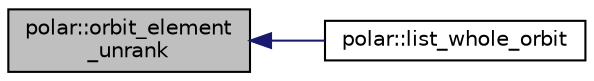 digraph "polar::orbit_element_unrank"
{
  edge [fontname="Helvetica",fontsize="10",labelfontname="Helvetica",labelfontsize="10"];
  node [fontname="Helvetica",fontsize="10",shape=record];
  rankdir="LR";
  Node3850 [label="polar::orbit_element\l_unrank",height=0.2,width=0.4,color="black", fillcolor="grey75", style="filled", fontcolor="black"];
  Node3850 -> Node3851 [dir="back",color="midnightblue",fontsize="10",style="solid",fontname="Helvetica"];
  Node3851 [label="polar::list_whole_orbit",height=0.2,width=0.4,color="black", fillcolor="white", style="filled",URL="$da/d1c/classpolar.html#a26f04b7c75e45604ab772931ed2916fd"];
}
